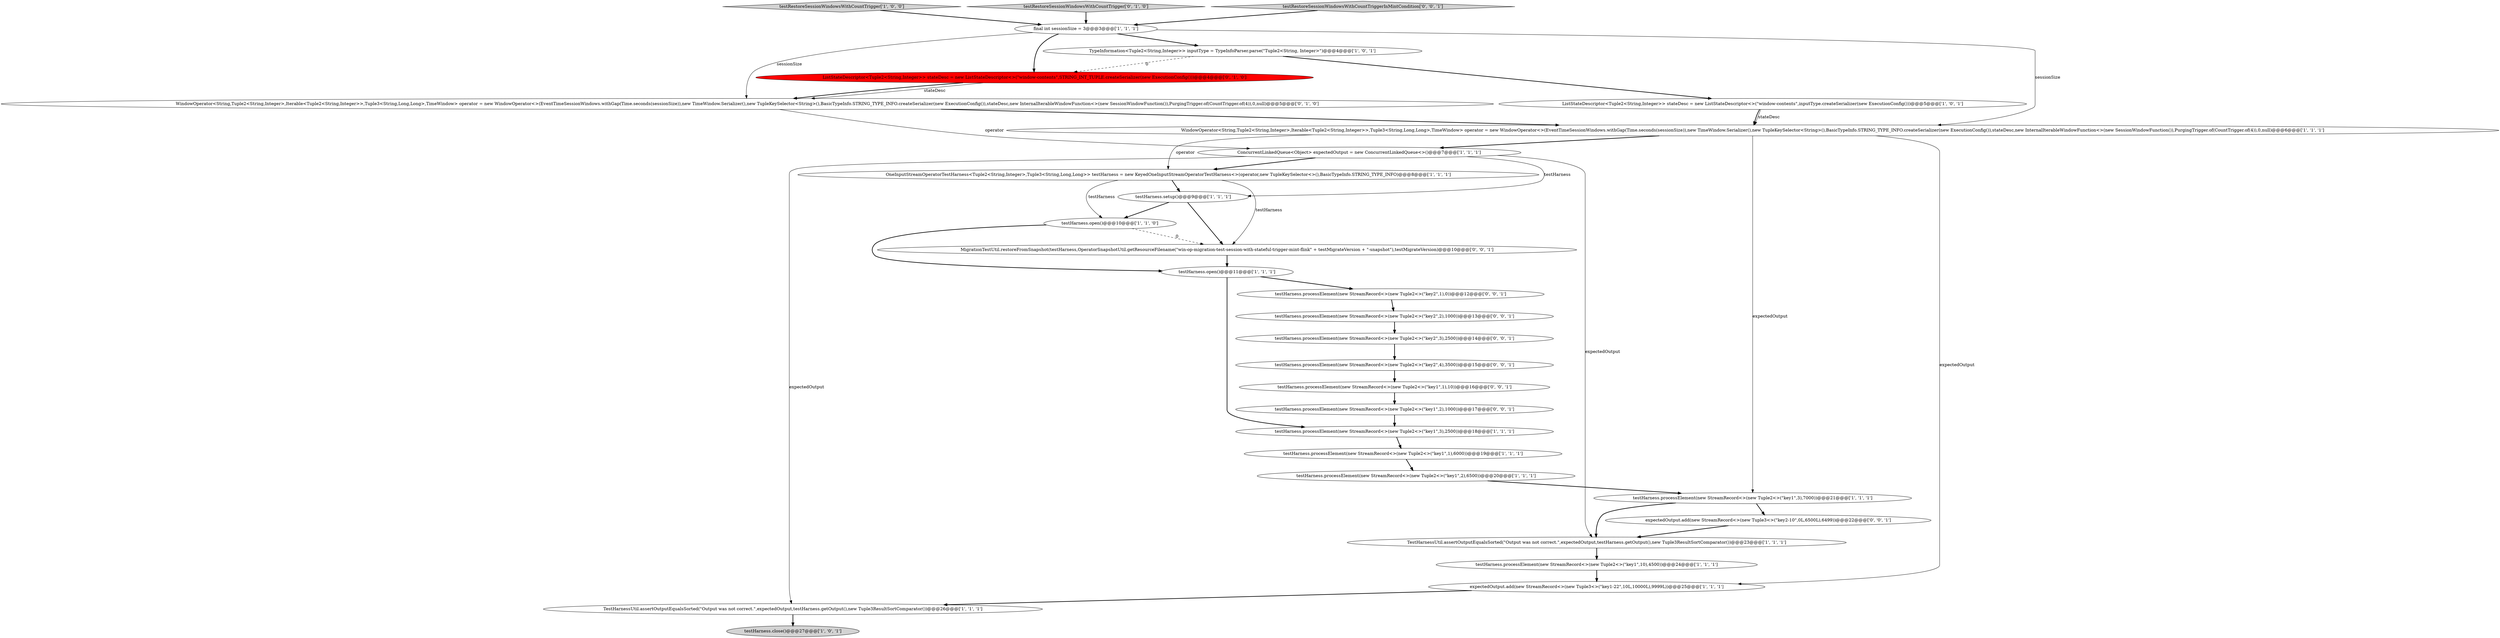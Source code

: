 digraph {
2 [style = filled, label = "testRestoreSessionWindowsWithCountTrigger['1', '0', '0']", fillcolor = lightgray, shape = diamond image = "AAA0AAABBB1BBB"];
27 [style = filled, label = "expectedOutput.add(new StreamRecord<>(new Tuple3<>(\"key2-10\",0L,6500L),6499))@@@22@@@['0', '0', '1']", fillcolor = white, shape = ellipse image = "AAA0AAABBB3BBB"];
20 [style = filled, label = "WindowOperator<String,Tuple2<String,Integer>,Iterable<Tuple2<String,Integer>>,Tuple3<String,Long,Long>,TimeWindow> operator = new WindowOperator<>(EventTimeSessionWindows.withGap(Time.seconds(sessionSize)),new TimeWindow.Serializer(),new TupleKeySelector<String>(),BasicTypeInfo.STRING_TYPE_INFO.createSerializer(new ExecutionConfig()),stateDesc,new InternalIterableWindowFunction<>(new SessionWindowFunction()),PurgingTrigger.of(CountTrigger.of(4)),0,null)@@@5@@@['0', '1', '0']", fillcolor = white, shape = ellipse image = "AAA0AAABBB2BBB"];
9 [style = filled, label = "testHarness.processElement(new StreamRecord<>(new Tuple2<>(\"key1\",3),7000))@@@21@@@['1', '1', '1']", fillcolor = white, shape = ellipse image = "AAA0AAABBB1BBB"];
1 [style = filled, label = "testHarness.open()@@@11@@@['1', '1', '1']", fillcolor = white, shape = ellipse image = "AAA0AAABBB1BBB"];
17 [style = filled, label = "testHarness.processElement(new StreamRecord<>(new Tuple2<>(\"key1\",2),6500))@@@20@@@['1', '1', '1']", fillcolor = white, shape = ellipse image = "AAA0AAABBB1BBB"];
18 [style = filled, label = "final int sessionSize = 3@@@3@@@['1', '1', '1']", fillcolor = white, shape = ellipse image = "AAA0AAABBB1BBB"];
8 [style = filled, label = "testHarness.processElement(new StreamRecord<>(new Tuple2<>(\"key1\",1),6000))@@@19@@@['1', '1', '1']", fillcolor = white, shape = ellipse image = "AAA0AAABBB1BBB"];
5 [style = filled, label = "WindowOperator<String,Tuple2<String,Integer>,Iterable<Tuple2<String,Integer>>,Tuple3<String,Long,Long>,TimeWindow> operator = new WindowOperator<>(EventTimeSessionWindows.withGap(Time.seconds(sessionSize)),new TimeWindow.Serializer(),new TupleKeySelector<String>(),BasicTypeInfo.STRING_TYPE_INFO.createSerializer(new ExecutionConfig()),stateDesc,new InternalIterableWindowFunction<>(new SessionWindowFunction()),PurgingTrigger.of(CountTrigger.of(4)),0,null)@@@6@@@['1', '1', '1']", fillcolor = white, shape = ellipse image = "AAA0AAABBB1BBB"];
16 [style = filled, label = "testHarness.close()@@@27@@@['1', '0', '1']", fillcolor = lightgray, shape = ellipse image = "AAA0AAABBB1BBB"];
7 [style = filled, label = "ListStateDescriptor<Tuple2<String,Integer>> stateDesc = new ListStateDescriptor<>(\"window-contents\",inputType.createSerializer(new ExecutionConfig()))@@@5@@@['1', '0', '1']", fillcolor = white, shape = ellipse image = "AAA0AAABBB1BBB"];
15 [style = filled, label = "TestHarnessUtil.assertOutputEqualsSorted(\"Output was not correct.\",expectedOutput,testHarness.getOutput(),new Tuple3ResultSortComparator())@@@26@@@['1', '1', '1']", fillcolor = white, shape = ellipse image = "AAA0AAABBB1BBB"];
21 [style = filled, label = "testRestoreSessionWindowsWithCountTrigger['0', '1', '0']", fillcolor = lightgray, shape = diamond image = "AAA0AAABBB2BBB"];
4 [style = filled, label = "OneInputStreamOperatorTestHarness<Tuple2<String,Integer>,Tuple3<String,Long,Long>> testHarness = new KeyedOneInputStreamOperatorTestHarness<>(operator,new TupleKeySelector<>(),BasicTypeInfo.STRING_TYPE_INFO)@@@8@@@['1', '1', '1']", fillcolor = white, shape = ellipse image = "AAA0AAABBB1BBB"];
12 [style = filled, label = "expectedOutput.add(new StreamRecord<>(new Tuple3<>(\"key1-22\",10L,10000L),9999L))@@@25@@@['1', '1', '1']", fillcolor = white, shape = ellipse image = "AAA0AAABBB1BBB"];
29 [style = filled, label = "testHarness.processElement(new StreamRecord<>(new Tuple2<>(\"key2\",2),1000))@@@13@@@['0', '0', '1']", fillcolor = white, shape = ellipse image = "AAA0AAABBB3BBB"];
10 [style = filled, label = "testHarness.processElement(new StreamRecord<>(new Tuple2<>(\"key1\",3),2500))@@@18@@@['1', '1', '1']", fillcolor = white, shape = ellipse image = "AAA0AAABBB1BBB"];
30 [style = filled, label = "MigrationTestUtil.restoreFromSnapshot(testHarness,OperatorSnapshotUtil.getResourceFilename(\"win-op-migration-test-session-with-stateful-trigger-mint-flink\" + testMigrateVersion + \"-snapshot\"),testMigrateVersion)@@@10@@@['0', '0', '1']", fillcolor = white, shape = ellipse image = "AAA0AAABBB3BBB"];
3 [style = filled, label = "testHarness.open()@@@10@@@['1', '1', '0']", fillcolor = white, shape = ellipse image = "AAA0AAABBB1BBB"];
19 [style = filled, label = "ListStateDescriptor<Tuple2<String,Integer>> stateDesc = new ListStateDescriptor<>(\"window-contents\",STRING_INT_TUPLE.createSerializer(new ExecutionConfig()))@@@4@@@['0', '1', '0']", fillcolor = red, shape = ellipse image = "AAA1AAABBB2BBB"];
25 [style = filled, label = "testHarness.processElement(new StreamRecord<>(new Tuple2<>(\"key1\",2),1000))@@@17@@@['0', '0', '1']", fillcolor = white, shape = ellipse image = "AAA0AAABBB3BBB"];
26 [style = filled, label = "testRestoreSessionWindowsWithCountTriggerInMintCondition['0', '0', '1']", fillcolor = lightgray, shape = diamond image = "AAA0AAABBB3BBB"];
28 [style = filled, label = "testHarness.processElement(new StreamRecord<>(new Tuple2<>(\"key2\",4),3500))@@@15@@@['0', '0', '1']", fillcolor = white, shape = ellipse image = "AAA0AAABBB3BBB"];
0 [style = filled, label = "ConcurrentLinkedQueue<Object> expectedOutput = new ConcurrentLinkedQueue<>()@@@7@@@['1', '1', '1']", fillcolor = white, shape = ellipse image = "AAA0AAABBB1BBB"];
23 [style = filled, label = "testHarness.processElement(new StreamRecord<>(new Tuple2<>(\"key2\",1),0))@@@12@@@['0', '0', '1']", fillcolor = white, shape = ellipse image = "AAA0AAABBB3BBB"];
13 [style = filled, label = "testHarness.setup()@@@9@@@['1', '1', '1']", fillcolor = white, shape = ellipse image = "AAA0AAABBB1BBB"];
22 [style = filled, label = "testHarness.processElement(new StreamRecord<>(new Tuple2<>(\"key1\",1),10))@@@16@@@['0', '0', '1']", fillcolor = white, shape = ellipse image = "AAA0AAABBB3BBB"];
14 [style = filled, label = "testHarness.processElement(new StreamRecord<>(new Tuple2<>(\"key1\",10),4500))@@@24@@@['1', '1', '1']", fillcolor = white, shape = ellipse image = "AAA0AAABBB1BBB"];
6 [style = filled, label = "TypeInformation<Tuple2<String,Integer>> inputType = TypeInfoParser.parse(\"Tuple2<String, Integer>\")@@@4@@@['1', '0', '1']", fillcolor = white, shape = ellipse image = "AAA0AAABBB1BBB"];
11 [style = filled, label = "TestHarnessUtil.assertOutputEqualsSorted(\"Output was not correct.\",expectedOutput,testHarness.getOutput(),new Tuple3ResultSortComparator())@@@23@@@['1', '1', '1']", fillcolor = white, shape = ellipse image = "AAA0AAABBB1BBB"];
24 [style = filled, label = "testHarness.processElement(new StreamRecord<>(new Tuple2<>(\"key2\",3),2500))@@@14@@@['0', '0', '1']", fillcolor = white, shape = ellipse image = "AAA0AAABBB3BBB"];
24->28 [style = bold, label=""];
22->25 [style = bold, label=""];
0->15 [style = solid, label="expectedOutput"];
3->30 [style = dashed, label="0"];
20->0 [style = solid, label="operator"];
9->11 [style = bold, label=""];
30->1 [style = bold, label=""];
3->1 [style = bold, label=""];
11->14 [style = bold, label=""];
7->5 [style = solid, label="stateDesc"];
19->20 [style = bold, label=""];
17->9 [style = bold, label=""];
5->9 [style = solid, label="expectedOutput"];
4->13 [style = bold, label=""];
5->4 [style = solid, label="operator"];
12->15 [style = bold, label=""];
18->19 [style = bold, label=""];
2->18 [style = bold, label=""];
13->30 [style = bold, label=""];
15->16 [style = bold, label=""];
19->20 [style = solid, label="stateDesc"];
21->18 [style = bold, label=""];
1->23 [style = bold, label=""];
20->5 [style = bold, label=""];
9->27 [style = bold, label=""];
23->29 [style = bold, label=""];
8->17 [style = bold, label=""];
7->5 [style = bold, label=""];
13->3 [style = bold, label=""];
5->0 [style = bold, label=""];
10->8 [style = bold, label=""];
18->6 [style = bold, label=""];
0->4 [style = bold, label=""];
27->11 [style = bold, label=""];
0->13 [style = solid, label="testHarness"];
14->12 [style = bold, label=""];
6->19 [style = dashed, label="0"];
4->30 [style = solid, label="testHarness"];
18->5 [style = solid, label="sessionSize"];
25->10 [style = bold, label=""];
4->3 [style = solid, label="testHarness"];
0->11 [style = solid, label="expectedOutput"];
6->7 [style = bold, label=""];
29->24 [style = bold, label=""];
1->10 [style = bold, label=""];
18->20 [style = solid, label="sessionSize"];
28->22 [style = bold, label=""];
5->12 [style = solid, label="expectedOutput"];
26->18 [style = bold, label=""];
}
